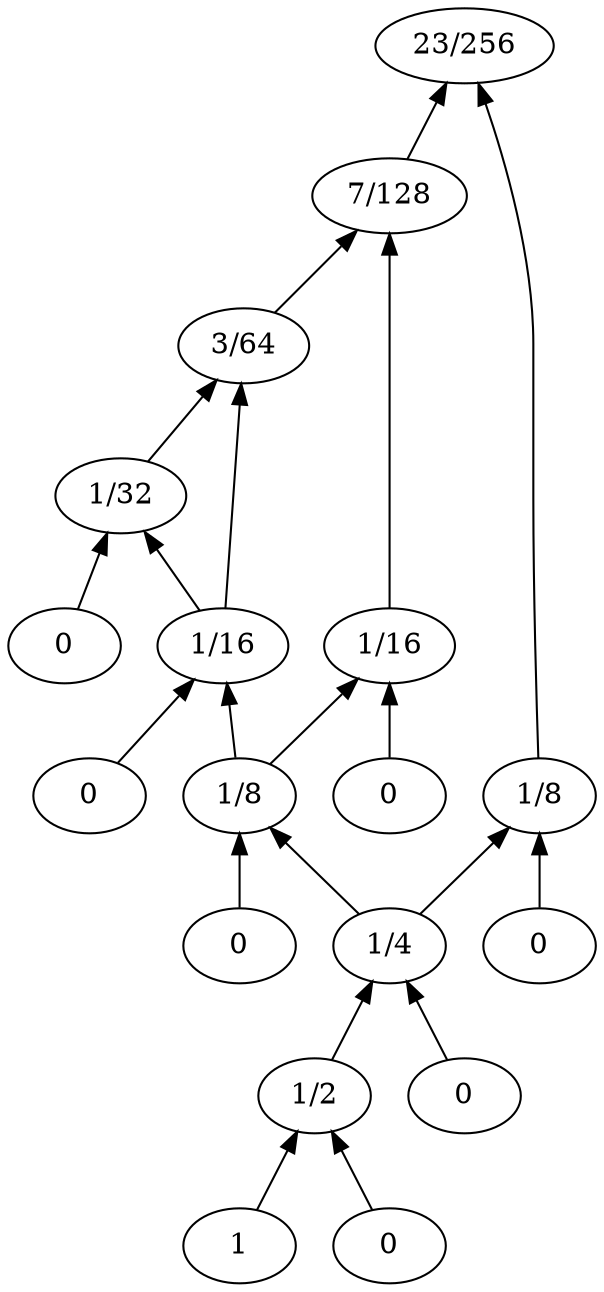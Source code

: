 digraph groma{rankdir = BT;node0 [label="23/256"];node1 [label="1/8"];node31 [label="1/4"];node35 [label="1/2"];node37 [label="1"];node38 [label="0"];node36 [label="0"];node4 [label="0"];node2 [label="7/128"];node5 [label="1/16"];node25 [label="1/8"];node32 [label="0"];node10 [label="0"];node6 [label="3/64"];node19 [label="1/16"];node26 [label="0"];node12 [label="1/32"];node20 [label="0"];node1 -> node0;node31 -> node1;node35 -> node31;node37 -> node35;node38 -> node35;node36 -> node31;node4 -> node1;node2 -> node0;node5 -> node2;node25 -> node5;node31 -> node25;node32 -> node25;node10 -> node5;node6 -> node2;node19 -> node6;node25 -> node19;node26 -> node19;node12 -> node6;node19 -> node12;node20 -> node12;}